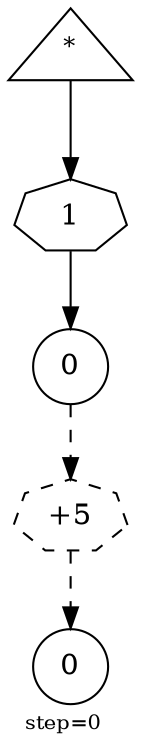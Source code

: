 digraph {
  graph  [labelloc=bottom,labeljust=left,fontsize="10",label="step=0"];
  "91" [shape=triangle,peripheries="1",label=<<SUP>*</SUP>>,labelfontcolor=black,color=black];
  "92" [shape=circle,peripheries="1",label=<0>,labelfontcolor=black,color=black];
  "94" [shape=circle,peripheries="1",label=<0>,labelfontcolor=black,color=black];
  "93" [label=<1>,peripheries="1",color=black,shape=septagon];
  "91" -> "93" [color=black];
  "93" -> "92" [color=black];
  "95" [label=<+5>,peripheries="1",color=black,style=dashed,shape=septagon];
  "92" -> "95" [style=dashed,color=black];
  "95" -> "94" [style=dashed,color=black];
}